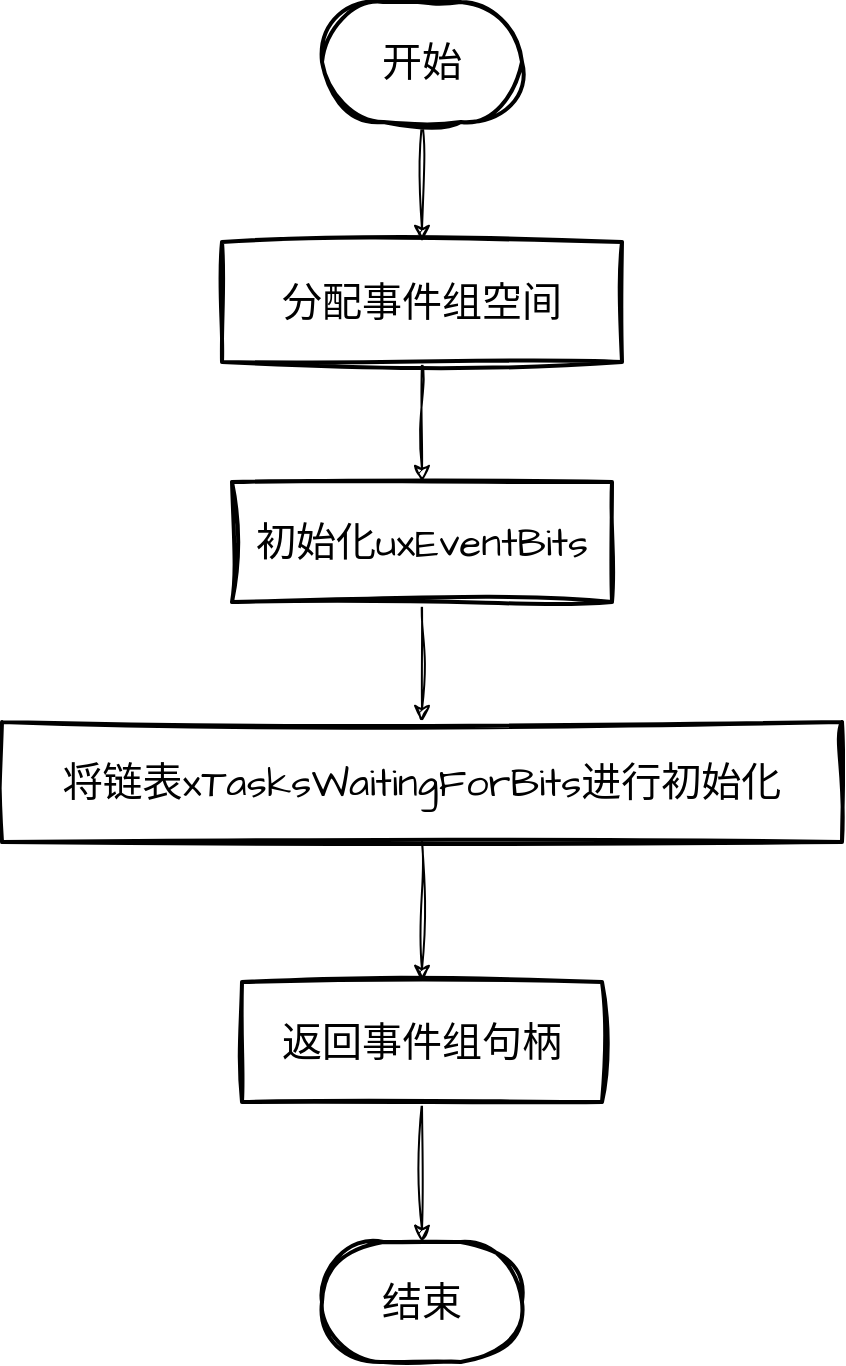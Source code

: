 <mxfile version="21.6.8" type="device">
  <diagram name="第 1 页" id="N4BWbGarJ0hV8G-QkOxH">
    <mxGraphModel dx="1050" dy="629" grid="1" gridSize="10" guides="1" tooltips="1" connect="1" arrows="1" fold="1" page="1" pageScale="1" pageWidth="4681" pageHeight="3300" math="0" shadow="0">
      <root>
        <mxCell id="0" />
        <mxCell id="1" parent="0" />
        <mxCell id="EfXdgfZb3HXHeS3GN5Iq-5" value="" style="edgeStyle=orthogonalEdgeStyle;rounded=0;sketch=1;hachureGap=4;jiggle=2;curveFitting=1;orthogonalLoop=1;jettySize=auto;html=1;fontFamily=Architects Daughter;fontSource=https%3A%2F%2Ffonts.googleapis.com%2Fcss%3Ffamily%3DArchitects%2BDaughter;fontSize=16;" parent="1" source="EfXdgfZb3HXHeS3GN5Iq-1" target="EfXdgfZb3HXHeS3GN5Iq-4" edge="1">
          <mxGeometry relative="1" as="geometry" />
        </mxCell>
        <mxCell id="EfXdgfZb3HXHeS3GN5Iq-1" value="开始" style="strokeWidth=2;html=1;shape=mxgraph.flowchart.terminator;whiteSpace=wrap;sketch=1;hachureGap=4;jiggle=2;curveFitting=1;fontFamily=Architects Daughter;fontSource=https%3A%2F%2Ffonts.googleapis.com%2Fcss%3Ffamily%3DArchitects%2BDaughter;fontSize=20;" parent="1" vertex="1">
          <mxGeometry x="220" y="90" width="100" height="60" as="geometry" />
        </mxCell>
        <mxCell id="EfXdgfZb3HXHeS3GN5Iq-7" value="" style="edgeStyle=orthogonalEdgeStyle;rounded=0;sketch=1;hachureGap=4;jiggle=2;curveFitting=1;orthogonalLoop=1;jettySize=auto;html=1;fontFamily=Architects Daughter;fontSource=https%3A%2F%2Ffonts.googleapis.com%2Fcss%3Ffamily%3DArchitects%2BDaughter;fontSize=16;" parent="1" source="EfXdgfZb3HXHeS3GN5Iq-4" target="EfXdgfZb3HXHeS3GN5Iq-6" edge="1">
          <mxGeometry relative="1" as="geometry" />
        </mxCell>
        <mxCell id="EfXdgfZb3HXHeS3GN5Iq-4" value="分配事件组空间" style="whiteSpace=wrap;html=1;fontSize=20;fontFamily=Architects Daughter;strokeWidth=2;sketch=1;hachureGap=4;jiggle=2;curveFitting=1;fontSource=https%3A%2F%2Ffonts.googleapis.com%2Fcss%3Ffamily%3DArchitects%2BDaughter;" parent="1" vertex="1">
          <mxGeometry x="170" y="210" width="200" height="60" as="geometry" />
        </mxCell>
        <mxCell id="EfXdgfZb3HXHeS3GN5Iq-9" value="" style="edgeStyle=orthogonalEdgeStyle;rounded=0;sketch=1;hachureGap=4;jiggle=2;curveFitting=1;orthogonalLoop=1;jettySize=auto;html=1;fontFamily=Architects Daughter;fontSource=https%3A%2F%2Ffonts.googleapis.com%2Fcss%3Ffamily%3DArchitects%2BDaughter;fontSize=16;" parent="1" source="EfXdgfZb3HXHeS3GN5Iq-6" target="EfXdgfZb3HXHeS3GN5Iq-8" edge="1">
          <mxGeometry relative="1" as="geometry" />
        </mxCell>
        <mxCell id="EfXdgfZb3HXHeS3GN5Iq-6" value="初始化uxEventBits" style="whiteSpace=wrap;html=1;fontSize=20;fontFamily=Architects Daughter;strokeWidth=2;sketch=1;hachureGap=4;jiggle=2;curveFitting=1;fontSource=https%3A%2F%2Ffonts.googleapis.com%2Fcss%3Ffamily%3DArchitects%2BDaughter;" parent="1" vertex="1">
          <mxGeometry x="175" y="330" width="190" height="60" as="geometry" />
        </mxCell>
        <mxCell id="EfXdgfZb3HXHeS3GN5Iq-12" value="" style="edgeStyle=orthogonalEdgeStyle;rounded=0;sketch=1;hachureGap=4;jiggle=2;curveFitting=1;orthogonalLoop=1;jettySize=auto;html=1;fontFamily=Architects Daughter;fontSource=https%3A%2F%2Ffonts.googleapis.com%2Fcss%3Ffamily%3DArchitects%2BDaughter;fontSize=16;" parent="1" source="EfXdgfZb3HXHeS3GN5Iq-8" target="EfXdgfZb3HXHeS3GN5Iq-11" edge="1">
          <mxGeometry relative="1" as="geometry" />
        </mxCell>
        <mxCell id="EfXdgfZb3HXHeS3GN5Iq-8" value="将链表xTasksWaitingForBits进行初始化" style="whiteSpace=wrap;html=1;fontSize=20;fontFamily=Architects Daughter;strokeWidth=2;sketch=1;hachureGap=4;jiggle=2;curveFitting=1;fontSource=https%3A%2F%2Ffonts.googleapis.com%2Fcss%3Ffamily%3DArchitects%2BDaughter;" parent="1" vertex="1">
          <mxGeometry x="60" y="450" width="420" height="60" as="geometry" />
        </mxCell>
        <mxCell id="EfXdgfZb3HXHeS3GN5Iq-10" value="结束" style="strokeWidth=2;html=1;shape=mxgraph.flowchart.terminator;whiteSpace=wrap;sketch=1;hachureGap=4;jiggle=2;curveFitting=1;fontFamily=Architects Daughter;fontSource=https%3A%2F%2Ffonts.googleapis.com%2Fcss%3Ffamily%3DArchitects%2BDaughter;fontSize=20;" parent="1" vertex="1">
          <mxGeometry x="220" y="710" width="100" height="60" as="geometry" />
        </mxCell>
        <mxCell id="EfXdgfZb3HXHeS3GN5Iq-13" value="" style="edgeStyle=orthogonalEdgeStyle;rounded=0;sketch=1;hachureGap=4;jiggle=2;curveFitting=1;orthogonalLoop=1;jettySize=auto;html=1;fontFamily=Architects Daughter;fontSource=https%3A%2F%2Ffonts.googleapis.com%2Fcss%3Ffamily%3DArchitects%2BDaughter;fontSize=16;" parent="1" source="EfXdgfZb3HXHeS3GN5Iq-11" target="EfXdgfZb3HXHeS3GN5Iq-10" edge="1">
          <mxGeometry relative="1" as="geometry" />
        </mxCell>
        <mxCell id="EfXdgfZb3HXHeS3GN5Iq-11" value="返回事件组句柄" style="whiteSpace=wrap;html=1;fontSize=20;fontFamily=Architects Daughter;strokeWidth=2;sketch=1;hachureGap=4;jiggle=2;curveFitting=1;fontSource=https%3A%2F%2Ffonts.googleapis.com%2Fcss%3Ffamily%3DArchitects%2BDaughter;" parent="1" vertex="1">
          <mxGeometry x="180" y="580" width="180" height="60" as="geometry" />
        </mxCell>
      </root>
    </mxGraphModel>
  </diagram>
</mxfile>
